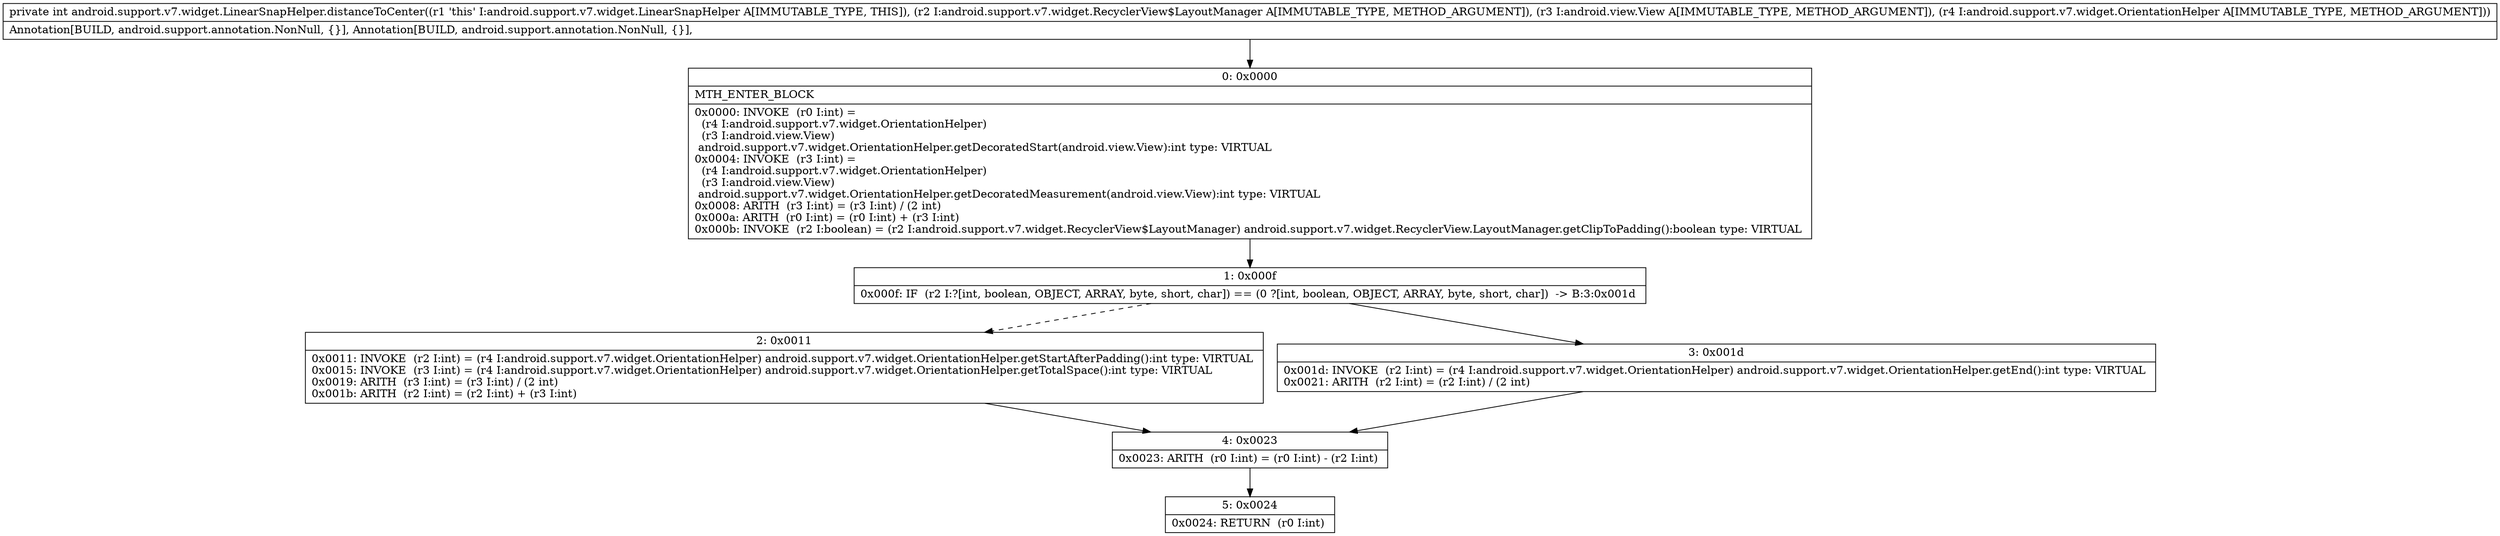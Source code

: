 digraph "CFG forandroid.support.v7.widget.LinearSnapHelper.distanceToCenter(Landroid\/support\/v7\/widget\/RecyclerView$LayoutManager;Landroid\/view\/View;Landroid\/support\/v7\/widget\/OrientationHelper;)I" {
Node_0 [shape=record,label="{0\:\ 0x0000|MTH_ENTER_BLOCK\l|0x0000: INVOKE  (r0 I:int) = \l  (r4 I:android.support.v7.widget.OrientationHelper)\l  (r3 I:android.view.View)\l android.support.v7.widget.OrientationHelper.getDecoratedStart(android.view.View):int type: VIRTUAL \l0x0004: INVOKE  (r3 I:int) = \l  (r4 I:android.support.v7.widget.OrientationHelper)\l  (r3 I:android.view.View)\l android.support.v7.widget.OrientationHelper.getDecoratedMeasurement(android.view.View):int type: VIRTUAL \l0x0008: ARITH  (r3 I:int) = (r3 I:int) \/ (2 int) \l0x000a: ARITH  (r0 I:int) = (r0 I:int) + (r3 I:int) \l0x000b: INVOKE  (r2 I:boolean) = (r2 I:android.support.v7.widget.RecyclerView$LayoutManager) android.support.v7.widget.RecyclerView.LayoutManager.getClipToPadding():boolean type: VIRTUAL \l}"];
Node_1 [shape=record,label="{1\:\ 0x000f|0x000f: IF  (r2 I:?[int, boolean, OBJECT, ARRAY, byte, short, char]) == (0 ?[int, boolean, OBJECT, ARRAY, byte, short, char])  \-\> B:3:0x001d \l}"];
Node_2 [shape=record,label="{2\:\ 0x0011|0x0011: INVOKE  (r2 I:int) = (r4 I:android.support.v7.widget.OrientationHelper) android.support.v7.widget.OrientationHelper.getStartAfterPadding():int type: VIRTUAL \l0x0015: INVOKE  (r3 I:int) = (r4 I:android.support.v7.widget.OrientationHelper) android.support.v7.widget.OrientationHelper.getTotalSpace():int type: VIRTUAL \l0x0019: ARITH  (r3 I:int) = (r3 I:int) \/ (2 int) \l0x001b: ARITH  (r2 I:int) = (r2 I:int) + (r3 I:int) \l}"];
Node_3 [shape=record,label="{3\:\ 0x001d|0x001d: INVOKE  (r2 I:int) = (r4 I:android.support.v7.widget.OrientationHelper) android.support.v7.widget.OrientationHelper.getEnd():int type: VIRTUAL \l0x0021: ARITH  (r2 I:int) = (r2 I:int) \/ (2 int) \l}"];
Node_4 [shape=record,label="{4\:\ 0x0023|0x0023: ARITH  (r0 I:int) = (r0 I:int) \- (r2 I:int) \l}"];
Node_5 [shape=record,label="{5\:\ 0x0024|0x0024: RETURN  (r0 I:int) \l}"];
MethodNode[shape=record,label="{private int android.support.v7.widget.LinearSnapHelper.distanceToCenter((r1 'this' I:android.support.v7.widget.LinearSnapHelper A[IMMUTABLE_TYPE, THIS]), (r2 I:android.support.v7.widget.RecyclerView$LayoutManager A[IMMUTABLE_TYPE, METHOD_ARGUMENT]), (r3 I:android.view.View A[IMMUTABLE_TYPE, METHOD_ARGUMENT]), (r4 I:android.support.v7.widget.OrientationHelper A[IMMUTABLE_TYPE, METHOD_ARGUMENT]))  | Annotation[BUILD, android.support.annotation.NonNull, \{\}], Annotation[BUILD, android.support.annotation.NonNull, \{\}], \l}"];
MethodNode -> Node_0;
Node_0 -> Node_1;
Node_1 -> Node_2[style=dashed];
Node_1 -> Node_3;
Node_2 -> Node_4;
Node_3 -> Node_4;
Node_4 -> Node_5;
}

